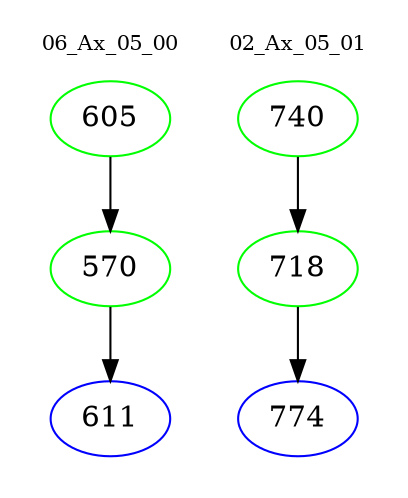 digraph{
subgraph cluster_0 {
color = white
label = "06_Ax_05_00";
fontsize=10;
T0_605 [label="605", color="green"]
T0_605 -> T0_570 [color="black"]
T0_570 [label="570", color="green"]
T0_570 -> T0_611 [color="black"]
T0_611 [label="611", color="blue"]
}
subgraph cluster_1 {
color = white
label = "02_Ax_05_01";
fontsize=10;
T1_740 [label="740", color="green"]
T1_740 -> T1_718 [color="black"]
T1_718 [label="718", color="green"]
T1_718 -> T1_774 [color="black"]
T1_774 [label="774", color="blue"]
}
}
